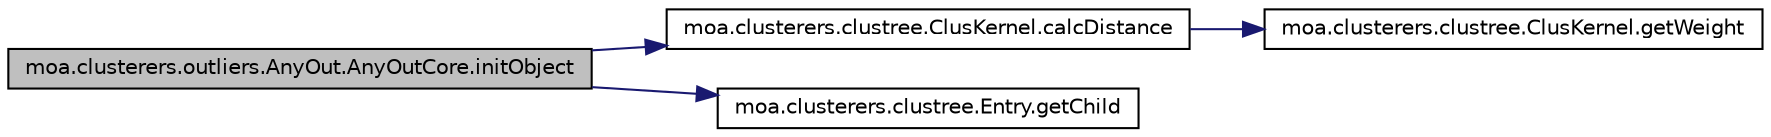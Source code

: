 digraph G
{
  edge [fontname="Helvetica",fontsize="10",labelfontname="Helvetica",labelfontsize="10"];
  node [fontname="Helvetica",fontsize="10",shape=record];
  rankdir=LR;
  Node1 [label="moa.clusterers.outliers.AnyOut.AnyOutCore.initObject",height=0.2,width=0.4,color="black", fillcolor="grey75", style="filled" fontcolor="black"];
  Node1 -> Node2 [color="midnightblue",fontsize="10",style="solid",fontname="Helvetica"];
  Node2 [label="moa.clusterers.clustree.ClusKernel.calcDistance",height=0.2,width=0.4,color="black", fillcolor="white", style="filled",URL="$classmoa_1_1clusterers_1_1clustree_1_1ClusKernel.html#ab8824bf20ad60031875d95147ccb7a53",tooltip="Calculate the distance to this other cluster."];
  Node2 -> Node3 [color="midnightblue",fontsize="10",style="solid",fontname="Helvetica"];
  Node3 [label="moa.clusterers.clustree.ClusKernel.getWeight",height=0.2,width=0.4,color="black", fillcolor="white", style="filled",URL="$classmoa_1_1clusterers_1_1clustree_1_1ClusKernel.html#a3277ffc987fbb74b934cea2fab98f2c3",tooltip="See interface Cluster."];
  Node1 -> Node4 [color="midnightblue",fontsize="10",style="solid",fontname="Helvetica"];
  Node4 [label="moa.clusterers.clustree.Entry.getChild",height=0.2,width=0.4,color="black", fillcolor="white", style="filled",URL="$classmoa_1_1clusterers_1_1clustree_1_1Entry.html#a61f6036ac71f69f1b16546544b8f01ac",tooltip="Return the reference to the child of this Entry to navigate in the tree."];
}
